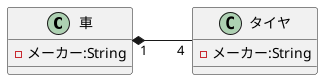 @startuml ユースケース図
left to right direction
'車にはタイヤが４本装着されている。車クラスとタイヤクラスの関係をクラス図で表現しなさい。
class 車 {
-メーカー:String
}

class タイヤ {
-メーカー:String
}

車 "1" *-- "4" タイヤ